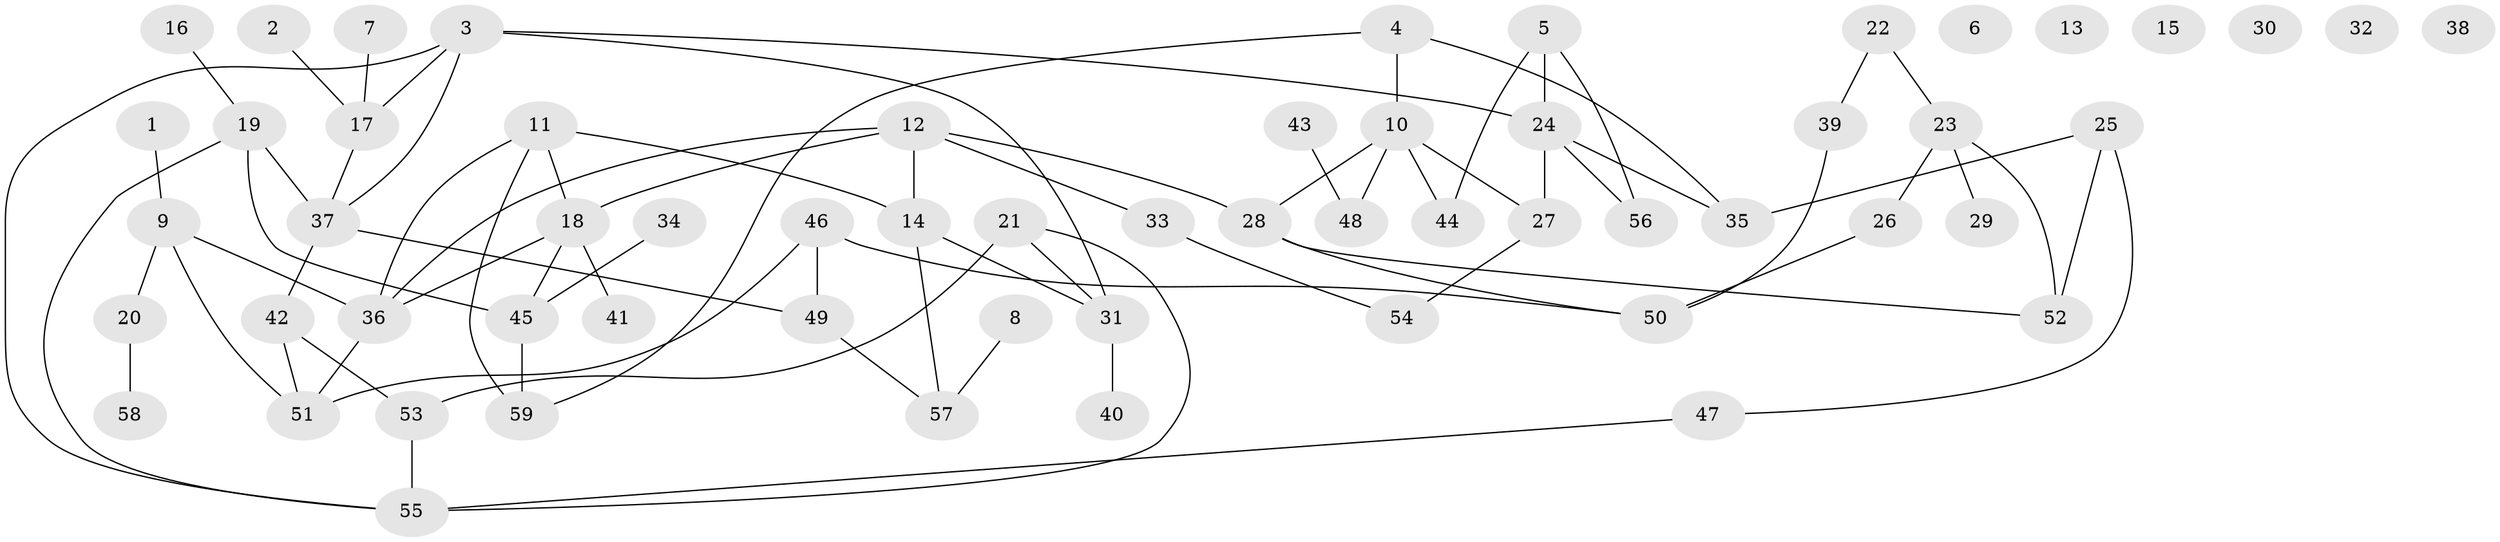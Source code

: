 // coarse degree distribution, {1: 0.25, 6: 0.125, 3: 0.1, 0: 0.15, 4: 0.15, 7: 0.025, 2: 0.125, 5: 0.075}
// Generated by graph-tools (version 1.1) at 2025/23/03/03/25 07:23:27]
// undirected, 59 vertices, 77 edges
graph export_dot {
graph [start="1"]
  node [color=gray90,style=filled];
  1;
  2;
  3;
  4;
  5;
  6;
  7;
  8;
  9;
  10;
  11;
  12;
  13;
  14;
  15;
  16;
  17;
  18;
  19;
  20;
  21;
  22;
  23;
  24;
  25;
  26;
  27;
  28;
  29;
  30;
  31;
  32;
  33;
  34;
  35;
  36;
  37;
  38;
  39;
  40;
  41;
  42;
  43;
  44;
  45;
  46;
  47;
  48;
  49;
  50;
  51;
  52;
  53;
  54;
  55;
  56;
  57;
  58;
  59;
  1 -- 9;
  2 -- 17;
  3 -- 17;
  3 -- 24;
  3 -- 31;
  3 -- 37;
  3 -- 55;
  4 -- 10;
  4 -- 35;
  4 -- 59;
  5 -- 24;
  5 -- 44;
  5 -- 56;
  7 -- 17;
  8 -- 57;
  9 -- 20;
  9 -- 36;
  9 -- 51;
  10 -- 27;
  10 -- 28;
  10 -- 44;
  10 -- 48;
  11 -- 14;
  11 -- 18;
  11 -- 36;
  11 -- 59;
  12 -- 14;
  12 -- 18;
  12 -- 28;
  12 -- 33;
  12 -- 36;
  14 -- 31;
  14 -- 57;
  16 -- 19;
  17 -- 37;
  18 -- 36;
  18 -- 41;
  18 -- 45;
  19 -- 37;
  19 -- 45;
  19 -- 55;
  20 -- 58;
  21 -- 31;
  21 -- 53;
  21 -- 55;
  22 -- 23;
  22 -- 39;
  23 -- 26;
  23 -- 29;
  23 -- 52;
  24 -- 27;
  24 -- 35;
  24 -- 56;
  25 -- 35;
  25 -- 47;
  25 -- 52;
  26 -- 50;
  27 -- 54;
  28 -- 50;
  28 -- 52;
  31 -- 40;
  33 -- 54;
  34 -- 45;
  36 -- 51;
  37 -- 42;
  37 -- 49;
  39 -- 50;
  42 -- 51;
  42 -- 53;
  43 -- 48;
  45 -- 59;
  46 -- 49;
  46 -- 50;
  46 -- 51;
  47 -- 55;
  49 -- 57;
  53 -- 55;
}
